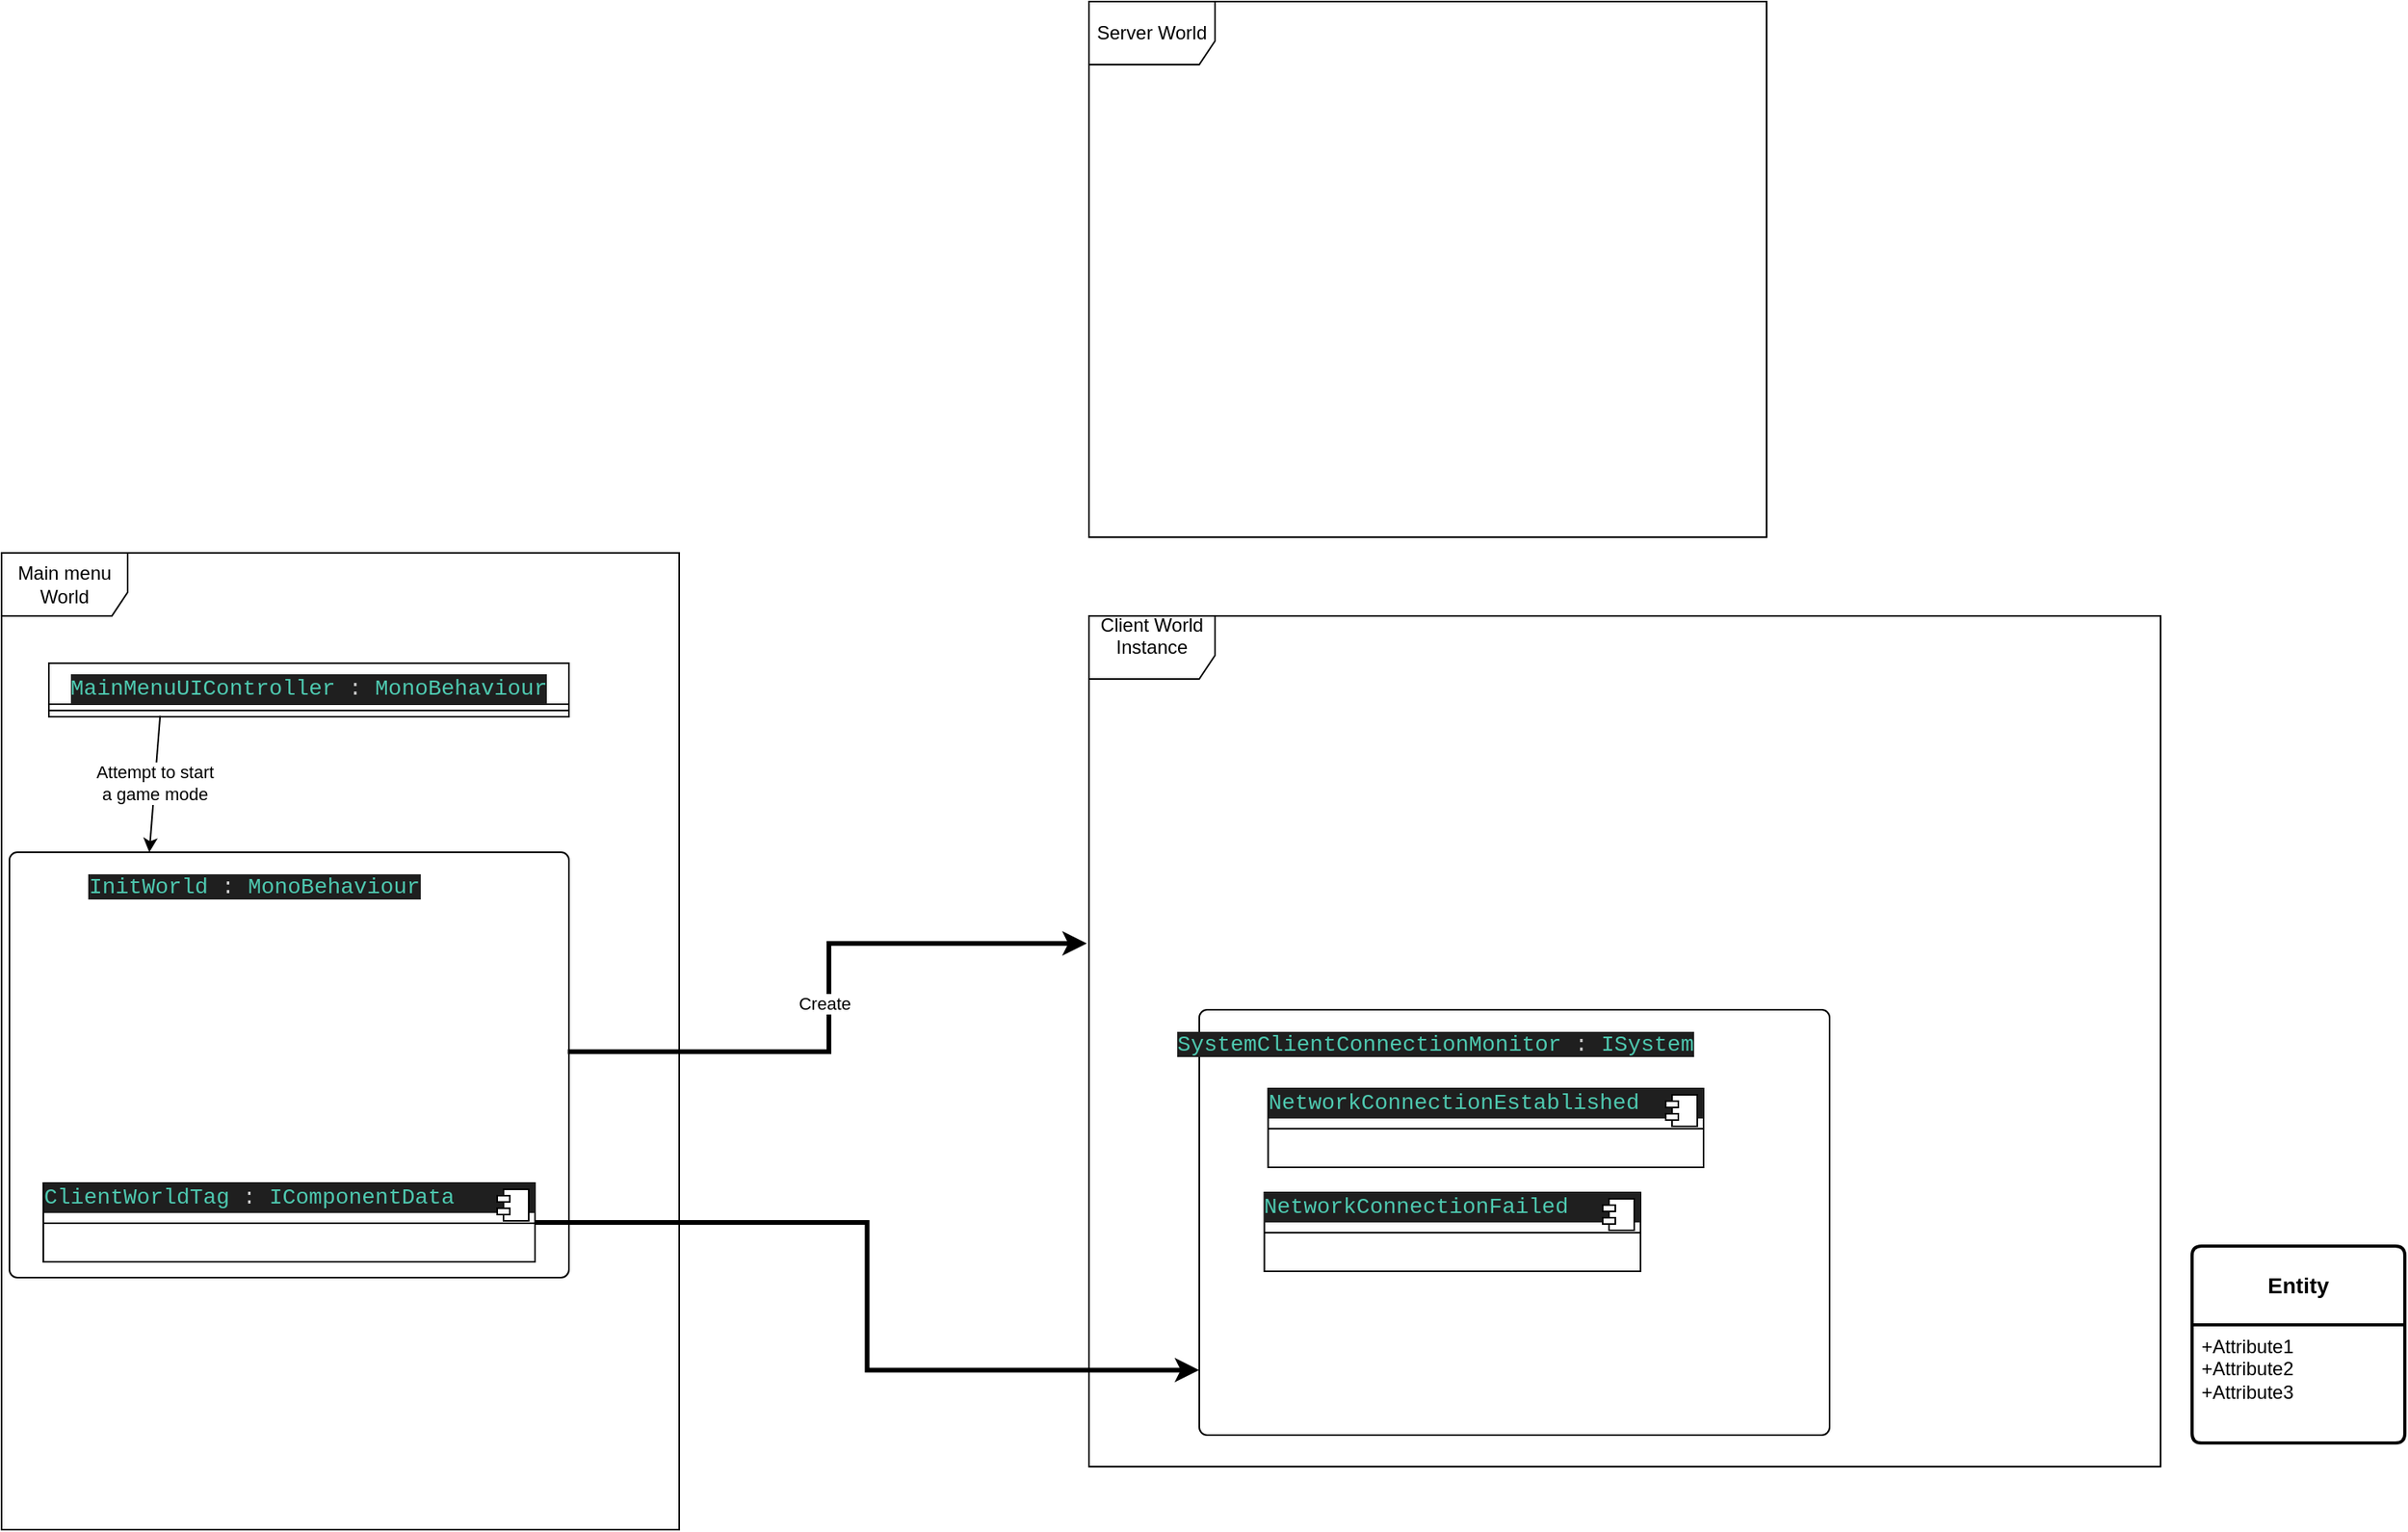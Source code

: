 <mxfile version="28.0.7">
  <diagram name="Page-1" id="HijQqm6K5DQT8tWExGjO">
    <mxGraphModel dx="2066" dy="1111" grid="1" gridSize="10" guides="1" tooltips="1" connect="1" arrows="1" fold="1" page="1" pageScale="1" pageWidth="850" pageHeight="1100" math="0" shadow="0">
      <root>
        <mxCell id="0" />
        <mxCell id="1" parent="0" />
        <mxCell id="gK1J7CniOidx2gVJGBRz-14" value="&lt;b&gt;Entity&lt;/b&gt;" style="swimlane;childLayout=stackLayout;horizontal=1;startSize=50;horizontalStack=0;rounded=1;fontSize=14;fontStyle=0;strokeWidth=2;resizeParent=0;resizeLast=1;shadow=0;dashed=0;align=center;arcSize=4;whiteSpace=wrap;html=1;" vertex="1" parent="1">
          <mxGeometry x="1530" y="840" width="135" height="125" as="geometry" />
        </mxCell>
        <mxCell id="gK1J7CniOidx2gVJGBRz-15" value="+Attribute1&#xa;+Attribute2&#xa;+Attribute3" style="align=left;strokeColor=none;fillColor=none;spacingLeft=4;spacingRight=4;fontSize=12;verticalAlign=top;resizable=0;rotatable=0;part=1;html=1;whiteSpace=wrap;" vertex="1" parent="gK1J7CniOidx2gVJGBRz-14">
          <mxGeometry y="50" width="135" height="75" as="geometry" />
        </mxCell>
        <mxCell id="gK1J7CniOidx2gVJGBRz-16" value="Main menu World" style="shape=umlFrame;whiteSpace=wrap;html=1;pointerEvents=0;width=80;height=40;" vertex="1" parent="1">
          <mxGeometry x="140" y="400" width="430" height="620" as="geometry" />
        </mxCell>
        <mxCell id="gK1J7CniOidx2gVJGBRz-21" value="&lt;div style=&quot;color: rgb(204, 204, 204); background-color: rgb(31, 31, 31); font-family: Consolas, &amp;quot;Courier New&amp;quot;, monospace; font-weight: normal; font-size: 14px; line-height: 19px; white-space: pre;&quot;&gt;&lt;div style=&quot;line-height: 19px;&quot;&gt;&lt;span style=&quot;color: #4ec9b0;&quot;&gt;MainMenuUIController&lt;/span&gt; : &lt;span style=&quot;color: #4ec9b0;&quot;&gt;MonoBehaviour&lt;/span&gt;&lt;/div&gt;&lt;/div&gt;" style="swimlane;fontStyle=1;align=center;verticalAlign=top;childLayout=stackLayout;horizontal=1;startSize=26;horizontalStack=0;resizeParent=1;resizeParentMax=0;resizeLast=0;collapsible=1;marginBottom=0;whiteSpace=wrap;html=1;" vertex="1" parent="1">
          <mxGeometry x="170" y="470" width="330" height="34" as="geometry" />
        </mxCell>
        <mxCell id="gK1J7CniOidx2gVJGBRz-23" value="" style="line;strokeWidth=1;fillColor=none;align=left;verticalAlign=middle;spacingTop=-1;spacingLeft=3;spacingRight=3;rotatable=0;labelPosition=right;points=[];portConstraint=eastwest;strokeColor=inherit;" vertex="1" parent="gK1J7CniOidx2gVJGBRz-21">
          <mxGeometry y="26" width="330" height="8" as="geometry" />
        </mxCell>
        <mxCell id="gK1J7CniOidx2gVJGBRz-36" value="" style="endArrow=classic;html=1;rounded=0;exitX=0.214;exitY=0.917;exitDx=0;exitDy=0;entryX=0.25;entryY=0;entryDx=0;entryDy=0;exitPerimeter=0;" edge="1" parent="1" source="gK1J7CniOidx2gVJGBRz-23" target="gK1J7CniOidx2gVJGBRz-80">
          <mxGeometry width="50" height="50" relative="1" as="geometry">
            <mxPoint x="400" y="590" as="sourcePoint" />
            <mxPoint x="270" y="620" as="targetPoint" />
          </mxGeometry>
        </mxCell>
        <mxCell id="gK1J7CniOidx2gVJGBRz-38" value="Attempt to start &lt;br&gt;a game mode" style="edgeLabel;html=1;align=center;verticalAlign=middle;resizable=0;points=[];" vertex="1" connectable="0" parent="gK1J7CniOidx2gVJGBRz-36">
          <mxGeometry x="-0.007" relative="1" as="geometry">
            <mxPoint as="offset" />
          </mxGeometry>
        </mxCell>
        <mxCell id="gK1J7CniOidx2gVJGBRz-60" value="Client World&lt;br&gt;Instance&lt;br&gt;&lt;div&gt;&lt;br&gt;&lt;/div&gt;" style="shape=umlFrame;whiteSpace=wrap;html=1;pointerEvents=0;width=80;height=40;" vertex="1" parent="1">
          <mxGeometry x="830" y="440" width="680" height="540" as="geometry" />
        </mxCell>
        <mxCell id="gK1J7CniOidx2gVJGBRz-61" value="&lt;div&gt;Server World&lt;/div&gt;" style="shape=umlFrame;whiteSpace=wrap;html=1;pointerEvents=0;width=80;height=40;" vertex="1" parent="1">
          <mxGeometry x="830" y="50" width="430" height="340" as="geometry" />
        </mxCell>
        <mxCell id="gK1J7CniOidx2gVJGBRz-66" value="&lt;div style=&quot;color: rgb(204, 204, 204); background-color: rgb(31, 31, 31); font-family: Consolas, &amp;quot;Courier New&amp;quot;, monospace; font-weight: normal; font-size: 14px; line-height: 19px; white-space: pre;&quot;&gt;&lt;br&gt;&lt;/div&gt;" style="text;whiteSpace=wrap;html=1;" vertex="1" parent="1">
          <mxGeometry x="940" y="540" width="330" height="40" as="geometry" />
        </mxCell>
        <mxCell id="gK1J7CniOidx2gVJGBRz-80" value="" style="rounded=1;absoluteArcSize=1;html=1;arcSize=10;" vertex="1" parent="1">
          <mxGeometry x="145" y="590" width="355" height="270" as="geometry" />
        </mxCell>
        <mxCell id="gK1J7CniOidx2gVJGBRz-81" value="&lt;span style=&quot;font-family: Consolas, &amp;quot;Courier New&amp;quot;, monospace; font-size: 14px; white-space: pre; background-color: rgb(31, 31, 31); color: rgb(78, 201, 176);&quot;&gt;InitWorld&lt;/span&gt;&lt;span style=&quot;color: rgb(204, 204, 204); font-family: Consolas, &amp;quot;Courier New&amp;quot;, monospace; font-size: 14px; white-space: pre; background-color: rgb(31, 31, 31);&quot;&gt; : &lt;/span&gt;&lt;span style=&quot;font-family: Consolas, &amp;quot;Courier New&amp;quot;, monospace; font-size: 14px; white-space: pre; background-color: rgb(31, 31, 31); color: rgb(78, 201, 176);&quot;&gt;MonoBehaviour&lt;/span&gt;" style="html=1;shape=mxgraph.er.anchor;whiteSpace=wrap;" vertex="1" parent="gK1J7CniOidx2gVJGBRz-80">
          <mxGeometry x="77.5" y="-93.636" width="155" height="230.488" as="geometry" />
        </mxCell>
        <mxCell id="gK1J7CniOidx2gVJGBRz-97" value="&lt;div style=&quot;color: rgb(204, 204, 204); background-color: rgb(31, 31, 31); font-family: Consolas, &amp;quot;Courier New&amp;quot;, monospace; font-size: 14px; line-height: 19px; white-space: pre;&quot;&gt;&lt;div style=&quot;line-height: 19px;&quot;&gt;&lt;span style=&quot;color: rgb(78, 201, 176);&quot;&gt;ClientWorldTag&lt;/span&gt; : &lt;span style=&quot;color: rgb(78, 201, 176);&quot;&gt;IComponentData&lt;/span&gt;&lt;/div&gt;&lt;/div&gt;&lt;hr size=&quot;1&quot; style=&quot;border-style:solid;&quot;&gt;&lt;p style=&quot;margin:0px;margin-left:8px;&quot;&gt;&lt;br&gt;&lt;/p&gt;&lt;p style=&quot;margin:0px;margin-left:8px;&quot;&gt;&lt;br&gt;&lt;/p&gt;" style="align=left;overflow=fill;html=1;dropTarget=0;whiteSpace=wrap;" vertex="1" parent="gK1J7CniOidx2gVJGBRz-80">
          <mxGeometry x="21.5" y="210" width="312" height="50" as="geometry" />
        </mxCell>
        <mxCell id="gK1J7CniOidx2gVJGBRz-98" value="" style="shape=component;jettyWidth=8;jettyHeight=4;" vertex="1" parent="gK1J7CniOidx2gVJGBRz-97">
          <mxGeometry x="1" width="20" height="20" relative="1" as="geometry">
            <mxPoint x="-24" y="4" as="offset" />
          </mxGeometry>
        </mxCell>
        <mxCell id="gK1J7CniOidx2gVJGBRz-115" value="" style="rounded=1;absoluteArcSize=1;html=1;arcSize=10;" vertex="1" parent="1">
          <mxGeometry x="900" y="690" width="400" height="270" as="geometry" />
        </mxCell>
        <mxCell id="gK1J7CniOidx2gVJGBRz-116" value="&lt;span style=&quot;font-family: Consolas, &amp;quot;Courier New&amp;quot;, monospace; font-size: 14px; white-space: pre; background-color: rgb(31, 31, 31); text-align: left; color: rgb(78, 201, 176);&quot;&gt;SystemClientConnectionMonitor&lt;/span&gt;&lt;span style=&quot;color: rgb(204, 204, 204); font-family: Consolas, &amp;quot;Courier New&amp;quot;, monospace; font-size: 14px; white-space: pre; background-color: rgb(31, 31, 31); text-align: left;&quot;&gt; : &lt;/span&gt;&lt;span style=&quot;font-family: Consolas, &amp;quot;Courier New&amp;quot;, monospace; font-size: 14px; white-space: pre; background-color: rgb(31, 31, 31); text-align: left; color: rgb(78, 201, 176);&quot;&gt;ISystem&lt;/span&gt;" style="html=1;shape=mxgraph.er.anchor;whiteSpace=wrap;" vertex="1" parent="gK1J7CniOidx2gVJGBRz-115">
          <mxGeometry x="75.099" y="-93.636" width="150.197" height="230.488" as="geometry" />
        </mxCell>
        <mxCell id="gK1J7CniOidx2gVJGBRz-117" value="&lt;div style=&quot;color: rgb(204, 204, 204); background-color: rgb(31, 31, 31); font-family: Consolas, &amp;quot;Courier New&amp;quot;, monospace; font-size: 14px; line-height: 19px; white-space: pre;&quot;&gt;&lt;div style=&quot;line-height: 19px;&quot;&gt;&lt;span style=&quot;color: rgb(78, 201, 176);&quot;&gt;&lt;span style=&quot;background-color: light-dark(rgb(31, 31, 31), rgb(210, 210, 210));&quot;&gt;NetworkConnectionEstablished&lt;/span&gt;&lt;/span&gt;&lt;/div&gt;&lt;/div&gt;&lt;hr size=&quot;1&quot; style=&quot;border-style:solid;&quot;&gt;&lt;p style=&quot;margin:0px;margin-left:8px;&quot;&gt;&lt;br&gt;&lt;/p&gt;" style="align=left;overflow=fill;html=1;dropTarget=0;whiteSpace=wrap;" vertex="1" parent="gK1J7CniOidx2gVJGBRz-115">
          <mxGeometry x="43.71" y="50" width="276.29" height="50" as="geometry" />
        </mxCell>
        <mxCell id="gK1J7CniOidx2gVJGBRz-118" value="" style="shape=component;jettyWidth=8;jettyHeight=4;" vertex="1" parent="gK1J7CniOidx2gVJGBRz-117">
          <mxGeometry x="1" width="20" height="20" relative="1" as="geometry">
            <mxPoint x="-24" y="4" as="offset" />
          </mxGeometry>
        </mxCell>
        <mxCell id="gK1J7CniOidx2gVJGBRz-120" value="&lt;div style=&quot;color: rgb(204, 204, 204); background-color: rgb(31, 31, 31); font-family: Consolas, &amp;quot;Courier New&amp;quot;, monospace; font-size: 14px; line-height: 19px; white-space: pre;&quot;&gt;&lt;div style=&quot;line-height: 19px;&quot;&gt;&lt;span style=&quot;color: rgb(78, 201, 176);&quot;&gt;&lt;span style=&quot;background-color: light-dark(rgb(31, 31, 31), rgb(210, 210, 210));&quot;&gt;NetworkConnectionFailed&lt;/span&gt;&lt;/span&gt;&lt;/div&gt;&lt;/div&gt;&lt;hr size=&quot;1&quot; style=&quot;border-style:solid;&quot;&gt;&lt;p style=&quot;margin:0px;margin-left:8px;&quot;&gt;&lt;br&gt;&lt;/p&gt;" style="align=left;overflow=fill;html=1;dropTarget=0;whiteSpace=wrap;" vertex="1" parent="gK1J7CniOidx2gVJGBRz-115">
          <mxGeometry x="41.3" y="116" width="238.7" height="50" as="geometry" />
        </mxCell>
        <mxCell id="gK1J7CniOidx2gVJGBRz-121" value="" style="shape=component;jettyWidth=8;jettyHeight=4;" vertex="1" parent="gK1J7CniOidx2gVJGBRz-120">
          <mxGeometry x="1" width="20" height="20" relative="1" as="geometry">
            <mxPoint x="-24" y="4" as="offset" />
          </mxGeometry>
        </mxCell>
        <mxCell id="gK1J7CniOidx2gVJGBRz-119" style="edgeStyle=orthogonalEdgeStyle;rounded=0;orthogonalLoop=1;jettySize=auto;html=1;strokeWidth=3;entryX=0;entryY=0.847;entryDx=0;entryDy=0;entryPerimeter=0;" edge="1" parent="1" source="gK1J7CniOidx2gVJGBRz-97" target="gK1J7CniOidx2gVJGBRz-115">
          <mxGeometry relative="1" as="geometry" />
        </mxCell>
        <mxCell id="gK1J7CniOidx2gVJGBRz-126" style="edgeStyle=orthogonalEdgeStyle;rounded=0;orthogonalLoop=1;jettySize=auto;html=1;strokeWidth=3;entryX=-0.002;entryY=0.385;entryDx=0;entryDy=0;entryPerimeter=0;exitX=0.998;exitY=0.469;exitDx=0;exitDy=0;exitPerimeter=0;" edge="1" parent="1" source="gK1J7CniOidx2gVJGBRz-80" target="gK1J7CniOidx2gVJGBRz-60">
          <mxGeometry relative="1" as="geometry">
            <mxPoint x="620" y="800" as="sourcePoint" />
            <mxPoint x="1041" y="894" as="targetPoint" />
          </mxGeometry>
        </mxCell>
        <mxCell id="gK1J7CniOidx2gVJGBRz-127" value="Create" style="edgeLabel;html=1;align=center;verticalAlign=middle;resizable=0;points=[];" vertex="1" connectable="0" parent="gK1J7CniOidx2gVJGBRz-126">
          <mxGeometry x="-0.012" y="3" relative="1" as="geometry">
            <mxPoint as="offset" />
          </mxGeometry>
        </mxCell>
      </root>
    </mxGraphModel>
  </diagram>
</mxfile>
